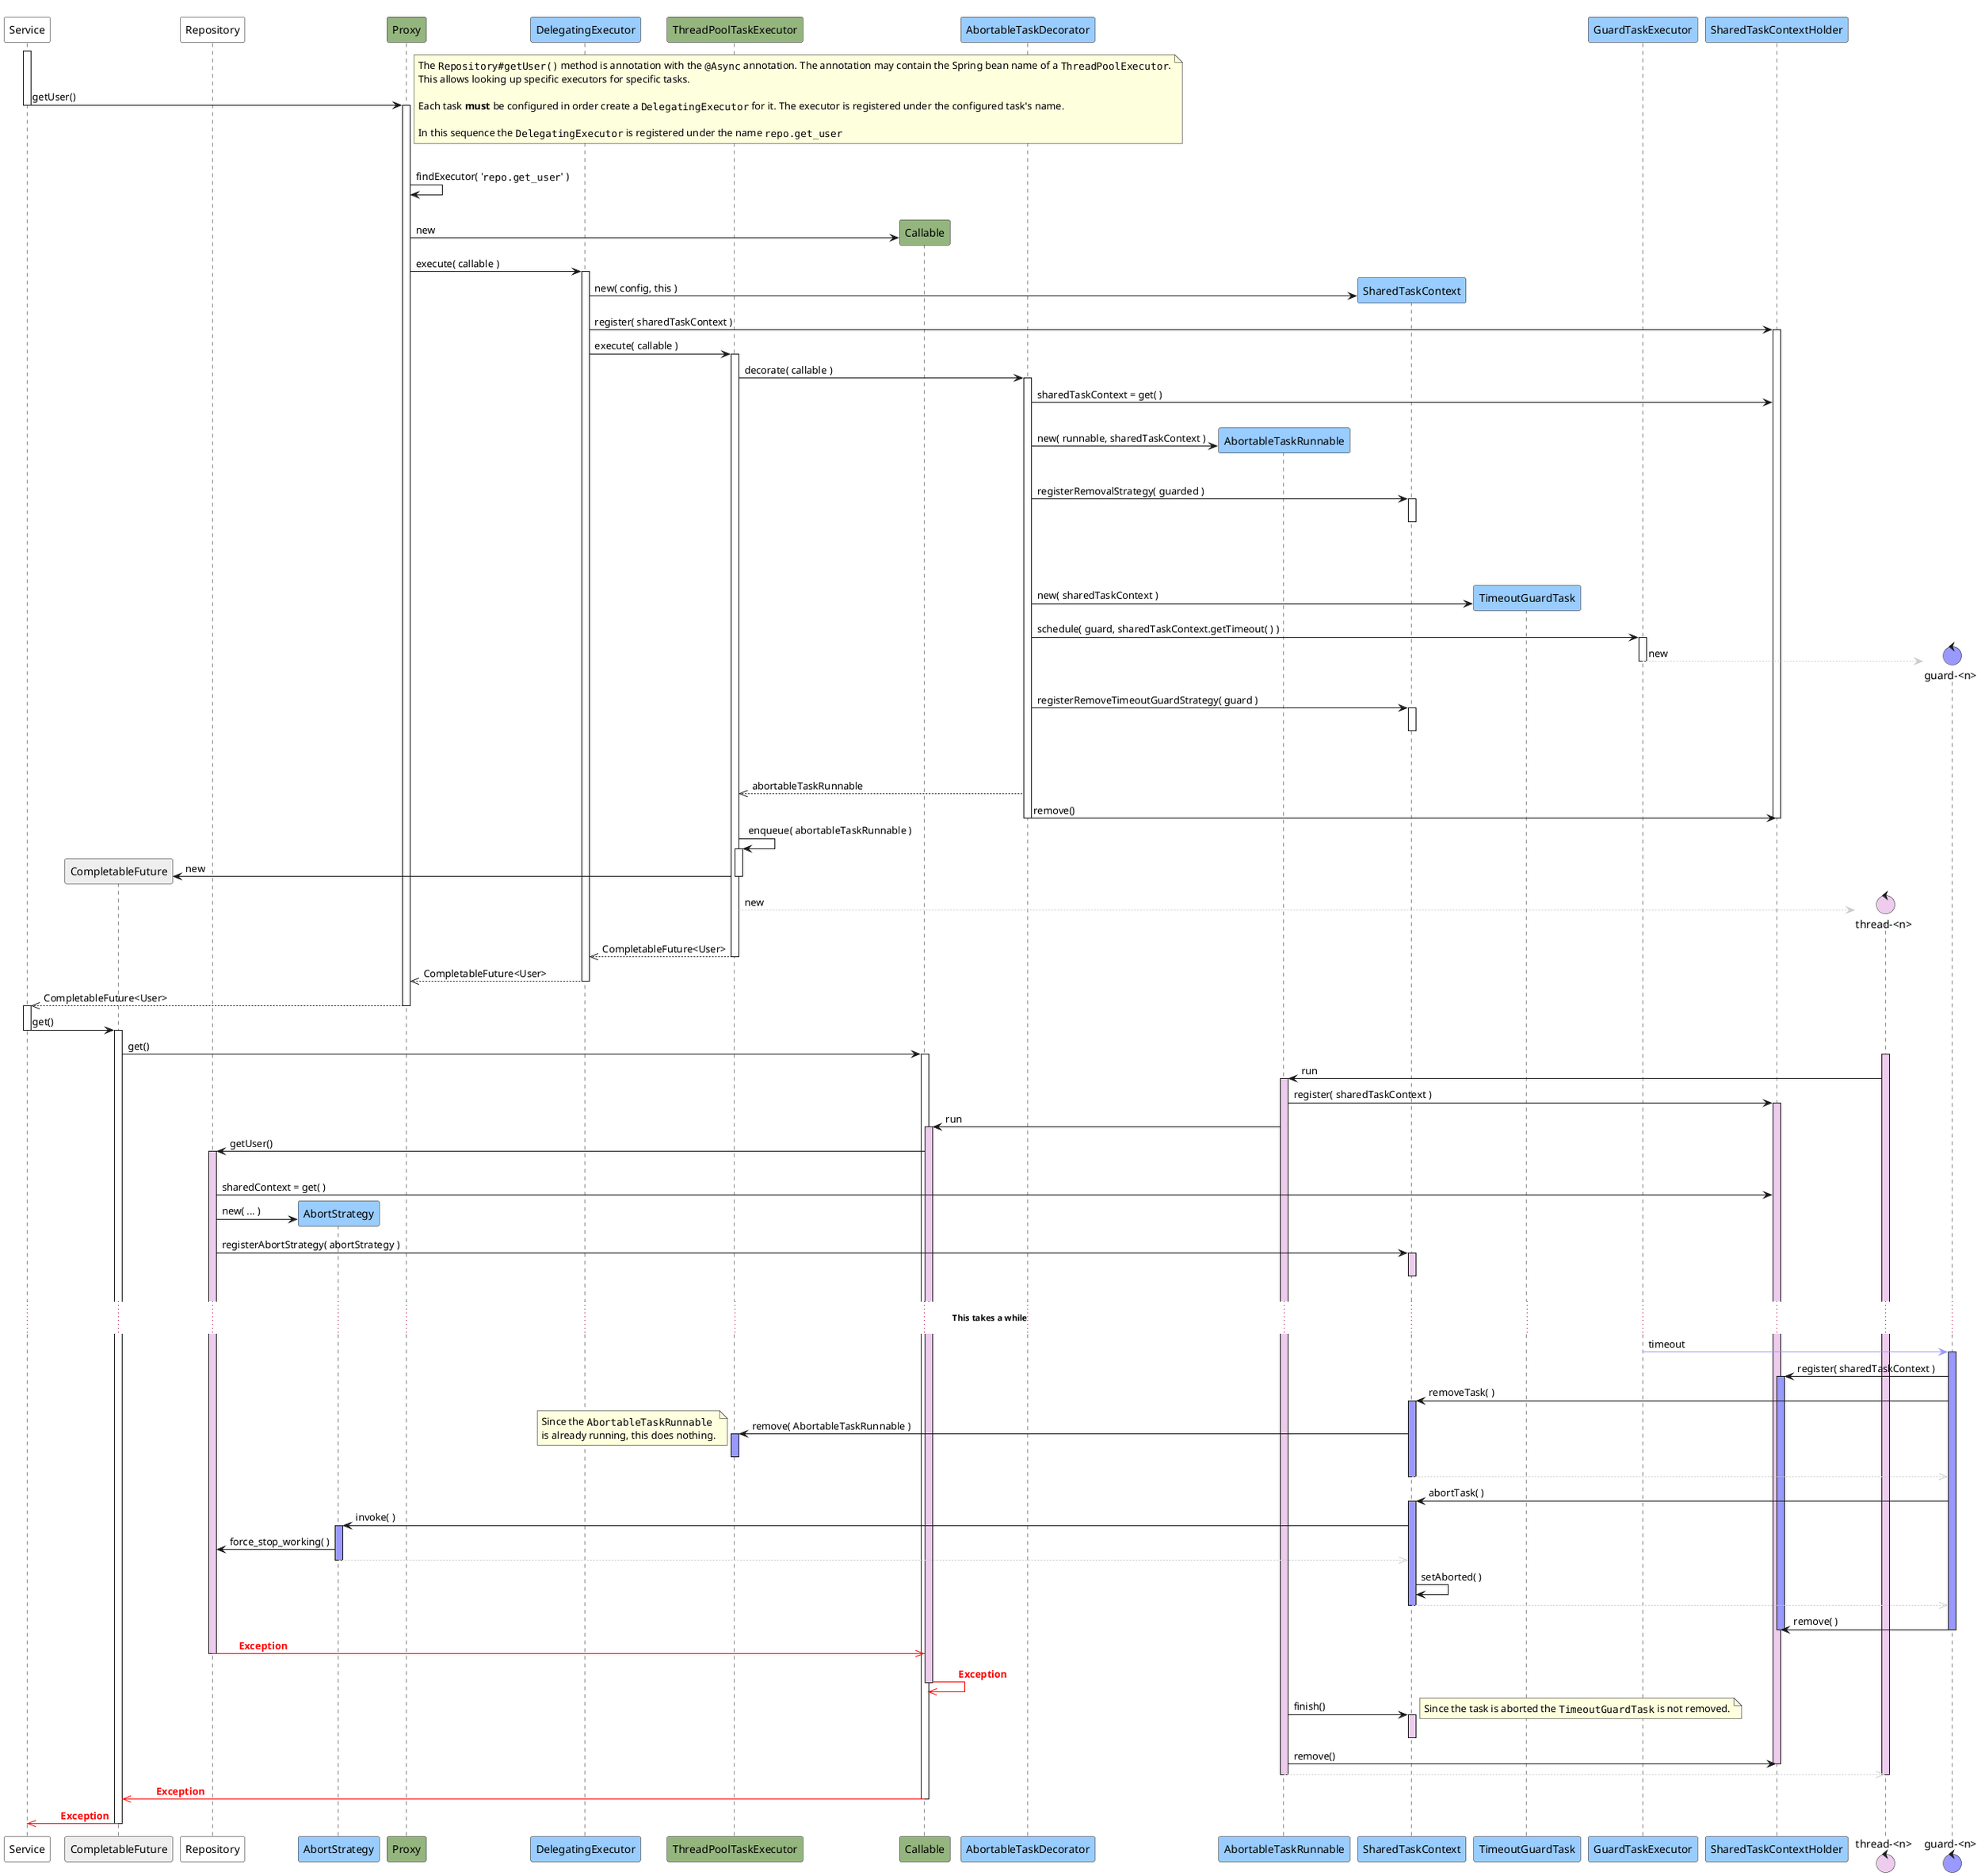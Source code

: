 @startuml

participant svc as "Service" #fff
participant future as "CompletableFuture" #eee
participant repo as "Repository" #fff
participant abort as "AbortStrategy" #99ccff
participant proxy as "Proxy" #94b57e
participant delegating_exec as "DelegatingExecutor" #99ccff
participant executor as "ThreadPoolTaskExecutor" #94b57e
participant callable as "Callable" #94b57e

participant decorator as "AbortableTaskDecorator" #99ccff
participant guarded as "AbortableTaskRunnable" #99ccff
participant shared as "SharedTaskContext" #99ccff
participant guard as "TimeoutGuardTask" #99ccff
participant guard_executor as "GuardTaskExecutor" #99ccff
participant thread_local as "SharedTaskContextHolder" #99ccff

control thread as "thread-<n>" #ece

control guard_thread as "guard-<n>" #99f

activate svc
  svc -> proxy : getUser()
deactivate svc
note right
  The ""Repository#getUser()"" method is annotation with the ""@Async"" annotation. The annotation may contain the Spring bean name of a ""ThreadPoolExecutor"".
  This allows looking up specific executors for specific tasks.

  Each task **must** be configured in order create a ""DelegatingExecutor"" for it. The executor is registered under the configured task's name.

  In this sequence the ""DelegatingExecutor"" is registered under the name ""repo.get_user""
end note
|||
activate proxy

  proxy -> proxy : findExecutor( '""repo.get_user""' )
  |||

  create callable
  proxy -> callable : new
  proxy -> delegating_exec : execute( callable )

  activate delegating_exec
    create shared
    delegating_exec -> shared : new( config, this )

    delegating_exec -> thread_local : register( sharedTaskContext )
    activate thread_local

    delegating_exec -> executor : execute( callable )
    activate executor
      executor -> decorator : decorate( callable )
      activate decorator
        decorator -> thread_local : sharedTaskContext = get( )
        |||
        create guarded
        decorator -> guarded : new( runnable, sharedTaskContext )

        |||
        decorator -> shared : registerRemovalStrategy( guarded )
        activate shared
        deactivate shared
        |||
        |||
        |||

        create guard
        decorator -> guard : new( sharedTaskContext )
        decorator -> guard_executor : schedule( guard, sharedTaskContext.getTimeout( ) )
        activate guard_executor
          create guard_thread
          guard_executor -[#ccc]-> guard_thread : new
        deactivate guard_executor
        decorator -> shared : registerRemoveTimeoutGuardStrategy( guard )
        activate shared
        deactivate shared
        |||
        |||

        decorator -->> executor : abortableTaskRunnable

        '# Finally
        decorator -> thread_local : remove()
        deactivate thread_local
      deactivate decorator

      executor -> executor : enqueue( abortableTaskRunnable )
      activate executor
        '#
        '# Create the return
        '#
        create future
        executor -> future : new
      deactivate executor

      create thread
      executor -[#ccc]-> thread : new



      executor -->> delegating_exec : CompletableFuture<User>
    deactivate executor
    delegating_exec -->> proxy : CompletableFuture<User>
  deactivate delegating_exec
  proxy -->> svc : CompletableFuture<User>
deactivate proxy

activate svc
  svc -> future : get()
deactivate svc

activate future
  future -> callable : get()
  activate callable

activate thread #ece
  thread -> guarded : run
  activate guarded #ece
    guarded -> thread_local : register( sharedTaskContext )
    activate thread_local #ece

    guarded -> callable : run
    activate callable #ece
      callable -> repo : getUser()

      activate repo #ece
        |||
        repo -> thread_local : sharedContext = get( )
        create abort
        repo -> abort : new( ... )
        repo -> shared : registerAbortStrategy( abortStrategy )
        activate shared #ece
        deactivate shared
        |||
        ... **This takes a while** ...

        guard_executor -[#99f]> guard_thread : timeout
        activate guard_thread #99f
          guard_thread -> thread_local : register( sharedTaskContext )
          activate thread_local #99f

          guard_thread -> shared : removeTask( )
          activate shared #99f
            shared -> executor : remove( AbortableTaskRunnable )
            activate executor #99f
              note left
                Since the ""AbortableTaskRunnable""
                is already running, this does nothing.
              end note
            deactivate executor
            shared -[#ccc]->> guard_thread
          deactivate shared

          guard_thread -> shared : abortTask( )

          activate shared #99f
            shared -> abort : invoke( )
            activate abort #99f
              abort -> repo : force_stop_working( )

              abort -[#ccc]->> shared
            deactivate abort
            shared -> shared : setAborted( )

            shared -[#ccc]->> guard_thread
          deactivate shared
          guard_thread -> thread_local : remove( )
          deactivate thread_local
        deactivate guard_thread
        repo -[#f00]>> callable : **<font color="#ff0000">\tException</font>**
      deactivate repo
      callable -[#f00]>> callable : **<font color="#ff0000">\tException</font>**
    deactivate callable

    guarded -> shared : finish()
    activate shared #ece
      note right
        Since the task is aborted the ""TimeoutGuardTask"" is not removed.
      end note
    deactivate shared
    guarded -> thread_local : remove()
    deactivate thread_local
    guarded -[#ccc]->> thread
  deactivate guarded
deactivate thread

    callable -[#f00]>> future : **<font color="#ff0000">\tException</font>**
  deactivate callable

  future -[#f00]>> svc : **<font color="#ff0000">\tException</font>**
deactivate future
@enduml
